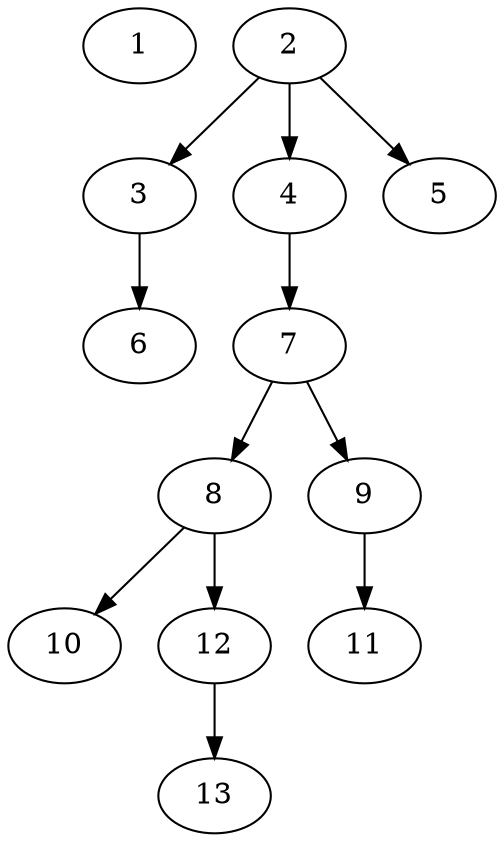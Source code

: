 // DAG (tier=1-easy, mode=compute, n=13, ccr=0.268, fat=0.438, density=0.250, regular=0.781, jump=0.036, mindata=262144, maxdata=2097152)
// DAG automatically generated by daggen at Sun Aug 24 16:33:32 2025
// /home/ermia/Project/Environments/daggen/bin/daggen --dot --ccr 0.268 --fat 0.438 --regular 0.781 --density 0.250 --jump 0.036 --mindata 262144 --maxdata 2097152 -n 13 
digraph G {
  1 [size="6737003955165245", alpha="0.11", expect_size="3368501977582622"]
  2 [size="14266166049200", alpha="0.14", expect_size="7133083024600"]
  2 -> 3 [size ="981165146112"]
  2 -> 4 [size ="981165146112"]
  2 -> 5 [size ="981165146112"]
  3 [size="29166516691422", alpha="0.10", expect_size="14583258345711"]
  3 -> 6 [size ="958348132352"]
  4 [size="118367440611660", alpha="0.16", expect_size="59183720305830"]
  4 -> 7 [size ="4643396517888"]
  5 [size="6910297706154261", alpha="0.18", expect_size="3455148853077130"]
  6 [size="795876364648448000", alpha="0.11", expect_size="397938182324224000"]
  7 [size="891832779145216000", alpha="0.12", expect_size="445916389572608000"]
  7 -> 8 [size ="7412174028800"]
  7 -> 9 [size ="7412174028800"]
  8 [size="849816322048000000", alpha="0.11", expect_size="424908161024000000"]
  8 -> 10 [size ="7177502720000"]
  8 -> 12 [size ="7177502720000"]
  9 [size="1209569476837231", alpha="0.00", expect_size="604784738418615"]
  9 -> 11 [size ="32687687467008"]
  10 [size="17630058697482268", alpha="0.14", expect_size="8815029348741134"]
  11 [size="930177559677812", alpha="0.00", expect_size="465088779838906"]
  12 [size="648253580222042", alpha="0.06", expect_size="324126790111021"]
  12 -> 13 [size ="33823404326912"]
  13 [size="2007853367853842432", alpha="0.18", expect_size="1003926683926921216"]
}